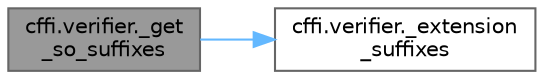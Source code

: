 digraph "cffi.verifier._get_so_suffixes"
{
 // LATEX_PDF_SIZE
  bgcolor="transparent";
  edge [fontname=Helvetica,fontsize=10,labelfontname=Helvetica,labelfontsize=10];
  node [fontname=Helvetica,fontsize=10,shape=box,height=0.2,width=0.4];
  rankdir="LR";
  Node1 [id="Node000001",label="cffi.verifier._get\l_so_suffixes",height=0.2,width=0.4,color="gray40", fillcolor="grey60", style="filled", fontcolor="black",tooltip=" "];
  Node1 -> Node2 [id="edge1_Node000001_Node000002",color="steelblue1",style="solid",tooltip=" "];
  Node2 [id="Node000002",label="cffi.verifier._extension\l_suffixes",height=0.2,width=0.4,color="grey40", fillcolor="white", style="filled",URL="$namespacecffi_1_1verifier.html#a5901c681dc00faa5b92d775cd792441a",tooltip=" "];
}
